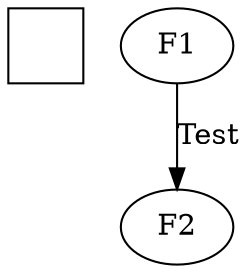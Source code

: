 digraph G {
  /* Entities */
  name  [label="", shape="square"]
  /* Relationships */
  F1 -> F2 [label="Test"]
}
